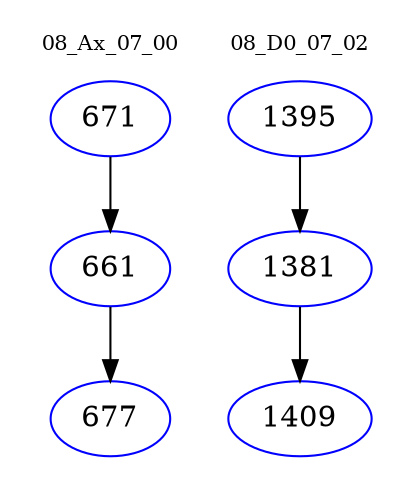 digraph{
subgraph cluster_0 {
color = white
label = "08_Ax_07_00";
fontsize=10;
T0_671 [label="671", color="blue"]
T0_671 -> T0_661 [color="black"]
T0_661 [label="661", color="blue"]
T0_661 -> T0_677 [color="black"]
T0_677 [label="677", color="blue"]
}
subgraph cluster_1 {
color = white
label = "08_D0_07_02";
fontsize=10;
T1_1395 [label="1395", color="blue"]
T1_1395 -> T1_1381 [color="black"]
T1_1381 [label="1381", color="blue"]
T1_1381 -> T1_1409 [color="black"]
T1_1409 [label="1409", color="blue"]
}
}
